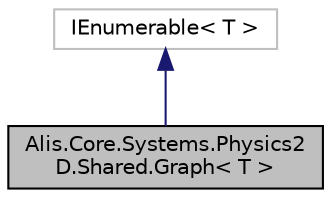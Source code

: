 digraph "Alis.Core.Systems.Physics2D.Shared.Graph&lt; T &gt;"
{
 // LATEX_PDF_SIZE
  edge [fontname="Helvetica",fontsize="10",labelfontname="Helvetica",labelfontsize="10"];
  node [fontname="Helvetica",fontsize="10",shape=record];
  Node1 [label="Alis.Core.Systems.Physics2\lD.Shared.Graph\< T \>",height=0.2,width=0.4,color="black", fillcolor="grey75", style="filled", fontcolor="black",tooltip="This graph is a doubly linked circular list. It is circular to avoid branches in Add/Remove methods."];
  Node2 -> Node1 [dir="back",color="midnightblue",fontsize="10",style="solid",fontname="Helvetica"];
  Node2 [label="IEnumerable\< T \>",height=0.2,width=0.4,color="grey75", fillcolor="white", style="filled",tooltip=" "];
}
